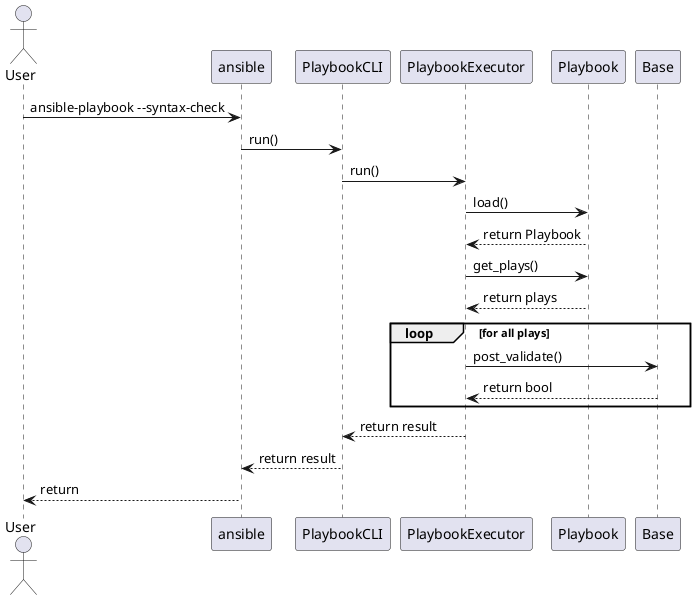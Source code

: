 @startuml
actor User
User->ansible: ansible-playbook --syntax-check
ansible->PlaybookCLI: run()
PlaybookCLI->PlaybookExecutor:run()
PlaybookExecutor->Playbook:load()
Playbook-->PlaybookExecutor: return Playbook
PlaybookExecutor->Playbook:get_plays()
Playbook-->PlaybookExecutor: return plays
loop for all plays
    PlaybookExecutor->Base: post_validate()
    Base-->PlaybookExecutor: return bool
end
PlaybookExecutor-->PlaybookCLI: return result
PlaybookCLI-->ansible: return result
ansible-->User: return
@enduml